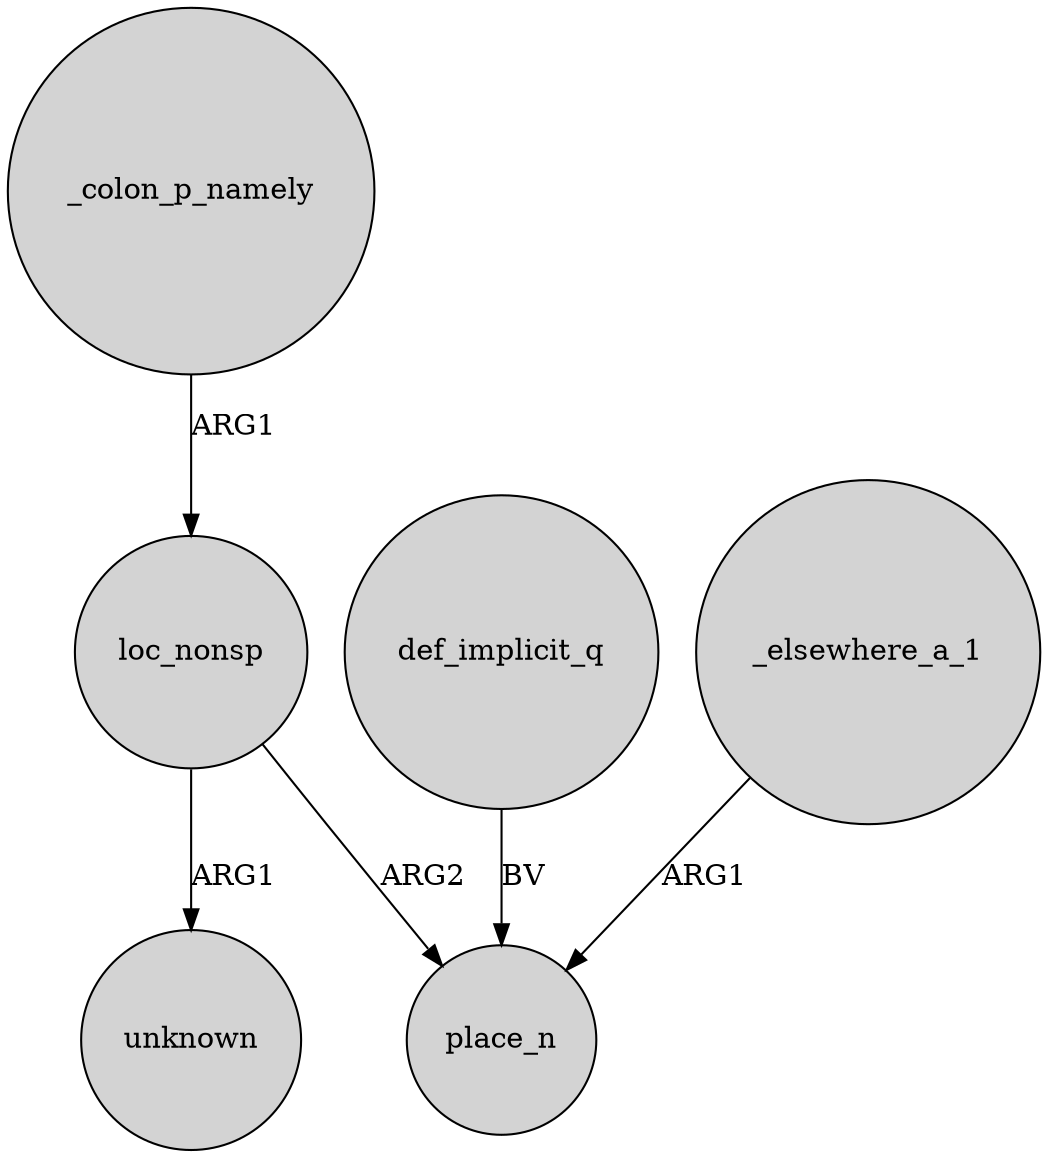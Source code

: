 digraph {
	node [shape=circle style=filled]
	_colon_p_namely -> loc_nonsp [label=ARG1]
	loc_nonsp -> place_n [label=ARG2]
	def_implicit_q -> place_n [label=BV]
	_elsewhere_a_1 -> place_n [label=ARG1]
	loc_nonsp -> unknown [label=ARG1]
}

